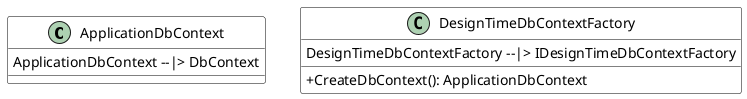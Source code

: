 @startuml
skinparam backgroundColor transparent
skinparam classAttributeIconSize 0
skinparam class {
  BackgroundColor white
  ArrowColor black
  BorderColor black
}
class ApplicationDbContext {
ApplicationDbContext --|> DbContext
}
class DesignTimeDbContextFactory {
DesignTimeDbContextFactory --|> IDesignTimeDbContextFactory
  + CreateDbContext(): ApplicationDbContext
}
@enduml
